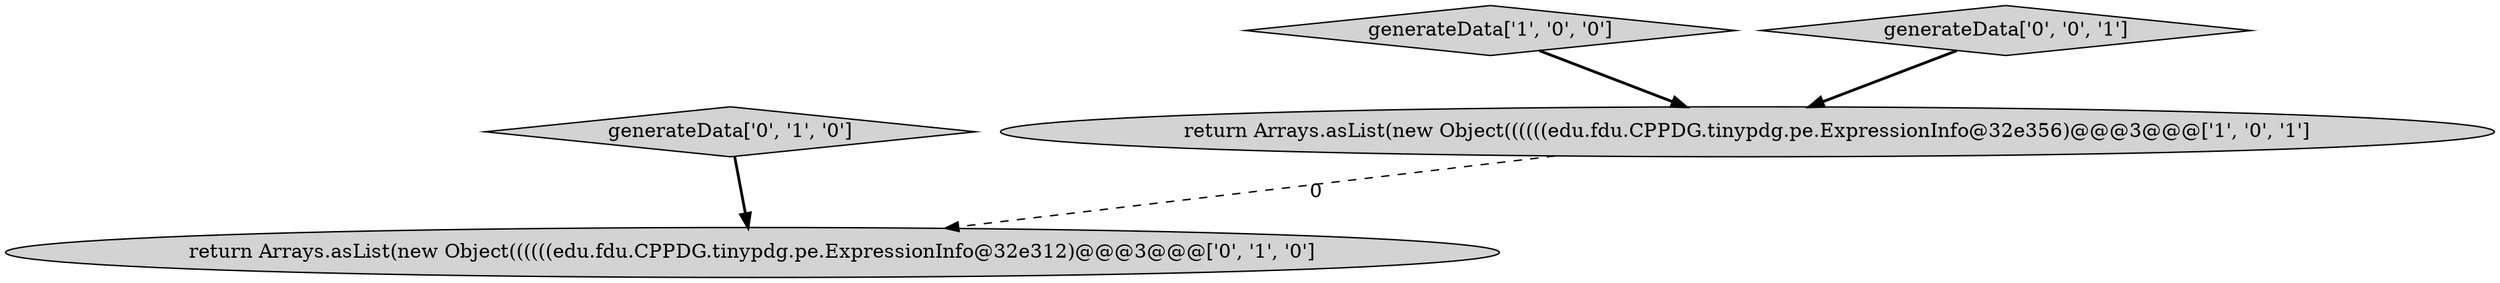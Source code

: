 digraph {
1 [style = filled, label = "return Arrays.asList(new Object((((((edu.fdu.CPPDG.tinypdg.pe.ExpressionInfo@32e356)@@@3@@@['1', '0', '1']", fillcolor = lightgray, shape = ellipse image = "AAA0AAABBB1BBB"];
3 [style = filled, label = "generateData['0', '1', '0']", fillcolor = lightgray, shape = diamond image = "AAA0AAABBB2BBB"];
2 [style = filled, label = "return Arrays.asList(new Object((((((edu.fdu.CPPDG.tinypdg.pe.ExpressionInfo@32e312)@@@3@@@['0', '1', '0']", fillcolor = lightgray, shape = ellipse image = "AAA1AAABBB2BBB"];
0 [style = filled, label = "generateData['1', '0', '0']", fillcolor = lightgray, shape = diamond image = "AAA0AAABBB1BBB"];
4 [style = filled, label = "generateData['0', '0', '1']", fillcolor = lightgray, shape = diamond image = "AAA0AAABBB3BBB"];
1->2 [style = dashed, label="0"];
4->1 [style = bold, label=""];
3->2 [style = bold, label=""];
0->1 [style = bold, label=""];
}
